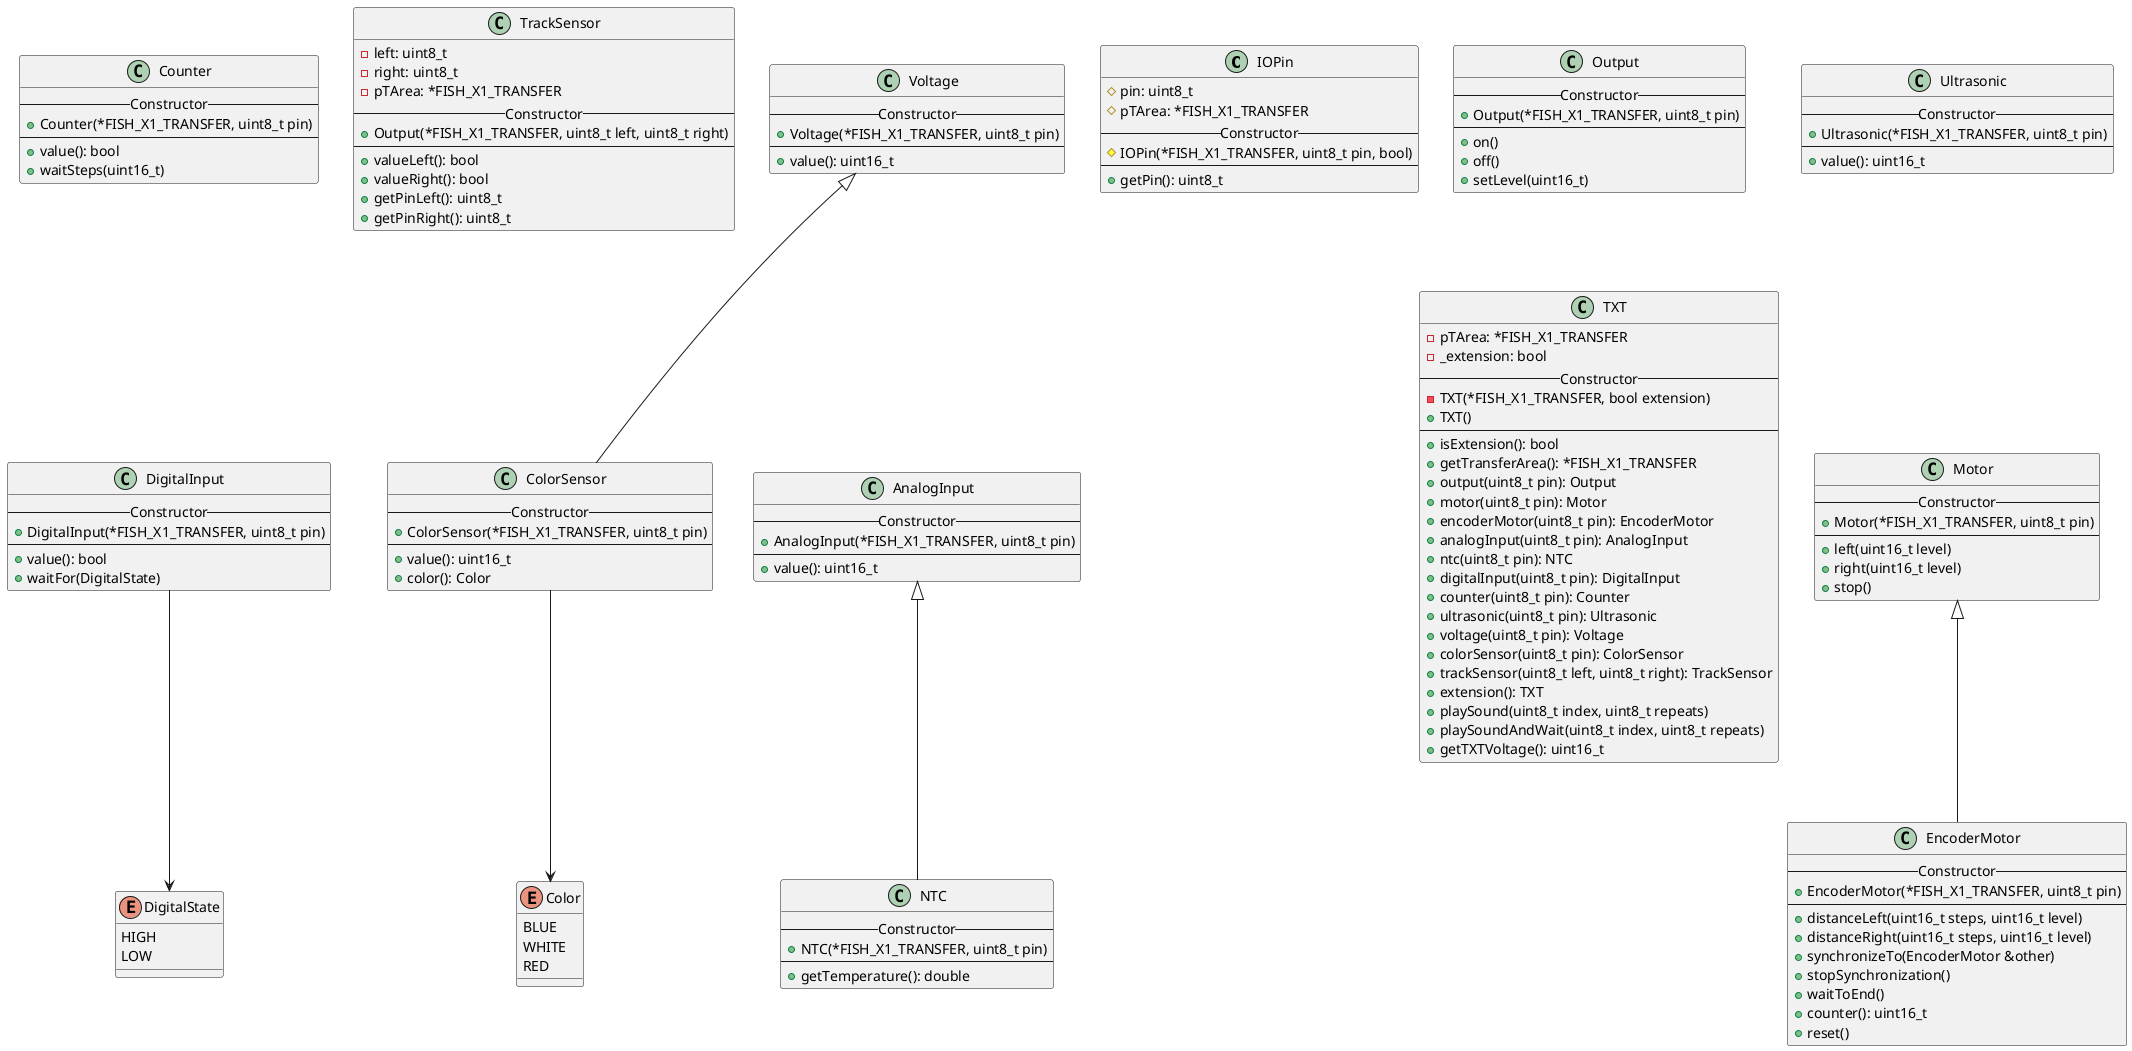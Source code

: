 @startuml low-level-api

class IOPin {
    #pin: uint8_t
    #pTArea: *FISH_X1_TRANSFER
    --Constructor--
    #IOPin(*FISH_X1_TRANSFER, uint8_t pin, bool)
    ----
    +getPin(): uint8_t
}

class Output {
    --Constructor--
    +Output(*FISH_X1_TRANSFER, uint8_t pin)
    ----
    +on()
    +off()
    +setLevel(uint16_t)
}

class DigitalInput {
    --Constructor--
    +DigitalInput(*FISH_X1_TRANSFER, uint8_t pin)
    ----
    +value(): bool
    +waitFor(DigitalState)
}

class Counter {
    --Constructor--
    +Counter(*FISH_X1_TRANSFER, uint8_t pin)
    ----
    +value(): bool
    +waitSteps(uint16_t)
}

class AnalogInput {
    --Constructor--
    +AnalogInput(*FISH_X1_TRANSFER, uint8_t pin)
    ----
    +value(): uint16_t
}

class NTC {
    --Constructor--
    +NTC(*FISH_X1_TRANSFER, uint8_t pin)
    ----
    +getTemperature(): double
}

class Ultrasonic {
    --Constructor--
    +Ultrasonic(*FISH_X1_TRANSFER, uint8_t pin)
    ----
    +value(): uint16_t
}

class ColorSensor {
    --Constructor--
    +ColorSensor(*FISH_X1_TRANSFER, uint8_t pin)
    ----
    +value(): uint16_t
    +color(): Color
}

class Voltage {
    --Constructor--
    +Voltage(*FISH_X1_TRANSFER, uint8_t pin)
    ----
    +value(): uint16_t
}

class TrackSensor {
    -left: uint8_t
    -right: uint8_t
    -pTArea: *FISH_X1_TRANSFER
    --Constructor--
    +Output(*FISH_X1_TRANSFER, uint8_t left, uint8_t right)
    ----
    +valueLeft(): bool
    +valueRight(): bool
    +getPinLeft(): uint8_t
    +getPinRight(): uint8_t
}

class Motor {
    --Constructor--
    +Motor(*FISH_X1_TRANSFER, uint8_t pin)
    ----
    +left(uint16_t level)
    +right(uint16_t level)
    +stop()
}

class EncoderMotor {
    --Constructor--
    +EncoderMotor(*FISH_X1_TRANSFER, uint8_t pin)
    ----
    +distanceLeft(uint16_t steps, uint16_t level)
    +distanceRight(uint16_t steps, uint16_t level)
    +synchronizeTo(EncoderMotor &other)
    +stopSynchronization()
    +waitToEnd()
    +counter(): uint16_t
    +reset()
}

class TXT {
    -pTArea: *FISH_X1_TRANSFER
    -_extension: bool
    --Constructor--
    -TXT(*FISH_X1_TRANSFER, bool extension)
    +TXT()
    ----
    +isExtension(): bool
    +getTransferArea(): *FISH_X1_TRANSFER
    +output(uint8_t pin): Output
    +motor(uint8_t pin): Motor
    +encoderMotor(uint8_t pin): EncoderMotor
    +analogInput(uint8_t pin): AnalogInput
    +ntc(uint8_t pin): NTC
    +digitalInput(uint8_t pin): DigitalInput
    +counter(uint8_t pin): Counter
    +ultrasonic(uint8_t pin): Ultrasonic
    +voltage(uint8_t pin): Voltage
    +colorSensor(uint8_t pin): ColorSensor
    +trackSensor(uint8_t left, uint8_t right): TrackSensor
    +extension(): TXT
    +playSound(uint8_t index, uint8_t repeats)
    +playSoundAndWait(uint8_t index, uint8_t repeats)
    +getTXTVoltage(): uint16_t
}

enum Color {
    BLUE
    WHITE
    RED
}

enum DigitalState {
    HIGH
    LOW
}

AnalogInput <|-- NTC
Voltage <|-- ColorSensor
Motor <|-- EncoderMotor

ColorSensor --> Color
DigitalInput --> DigitalState

Voltage -[hidden]-> AnalogInput
TrackSensor -[hidden]-> ColorSensor
Counter -[hidden]-> DigitalInput
Ultrasonic -[hidden]-> Motor
Output -[hidden]-> TXT
Counter -[hidden]> TrackSensor
@enduml

IOPin <|-- DigitalInput
IOPin <|-- Motor
IOPin <|-- Voltage
IOPin <|-- AnalogInput
IOPin <|-- Ultrasonic
IOPin <|-- Output
IOPin <|-- Counter
IOPin <|-- ColorSensor

TXT --> Output
TXT --> Motor
TXT --> EncoderMotor
TXT --> AnalogInput
TXT --> NTC
TXT --> DigitalInput
TXT --> Counter
TXT --> Ultrasonic
TXT --> Voltage
TXT --> ColorSensor
TXT --> TrackSensor

@startuml high-level-api
enum AxisState {
    UNREFERENCED
    READY
    LEFT
    RIGHT
}

enum ButtonMode {
    CLOSER
    OPENER
}

abstract PosAxis {
    +getPos(): uint16_t
    +reference()
    +referenceAsync(): std::thread
    +moveAbsolut(uint16_t destination): bool
    +moveAbsolutAsync(uint16_t destination): std::thread
    +moveRelative(int16_t distance): bool
    +moveRelativeAsync(int16_t distance): std::thread
    +stop()
    +setSpeed(uint16_t speed)
    +getState(): AxisState
    +getRefButtonMode(): ButtonMode
    +setRefButtonMode(ButtonMode mode)
}

class AxisEM {
    -em: EncoderMotor
    -ref: DigitalInput
    -pos: uint16_t
    -dest: uint16_t
    -maxPos: uint16_t
    -speed: uint16_t
    -state: AxisState
    -mode: ButtonMode
    --Constructor--
    #AxisEM(TXT, uint8_t motor, uint8_t ref, ButtonMode, uint16_t max)
    ----
    -drive()
}

class AxisXS {
    -m: Motor
    -ref: DigitalInput
    -counter: DigitalInput
    -pos: uint16_t
    -dest: uint16_t
    -maxPos: uint16_t
    -speed: uint16_t
    -state: AxisState
    -mode: ButtonMode
    --Constructor--
    #AxisXS(TXT, uint8_t motor, uint8_t ref, uint8_t cnt ButtonMode, uint16_t max)
    ----
    -drive()
}

class NRefAxis {
    #m: Motor
    #speed: uint16_t
    #postitions: std::vector<std::pair<DigitalInput, ButtonMode>>
    #state: AxisState
    #lastpos: uint8_t
    --Constructor--
    #NRefAxis(TXT, uint8_t motor, uint8_t ref, std::vector<uint8_t> pos)
    ----
    +reference()
    +referenceAsync(): std::thread
    +isPos(uint8_t pos): bool
    +pos(uint8_t pos)
    +posAsync(uint8_t pos): std::thread
    +setSpeed(uint16_t speed_)
    +setButtonMode(uint8_t, ButtonMode mode)
}

class TwoRefAxis {
    --Constructor--
    #TwoRefAxis(TXT, uint8_t motor, uint8_t pos1, uint8_t pos2, ButtonMode, ButtonMode)
    ----
    +pos1()
    +pos2()
    +pos1Async(): std::thread
    +pos2Async(): std::thread
    +isPos1(): bool
    +isPos2(): bool
}

PosAxis <|-- AxisEM
PosAxis <|-- AxisXS
NRefAxis <|-- TwoRefAxis
ButtonMode <-- NRefAxis
AxisState <-- NRefAxis
AxisState <-- PosAxis
ButtonMode <-- PosAxis
@enduml
PosAxis -(0- AxisEM
PosAxis -(0- AxisXS

@startuml pos-axis-states
hide empty description
[*] --> UNREFERENCED
UNREFERENCED --> READY : Referenzpunkt erreicht

READY -left-> LEFT : Bewegung nach links
READY -right-> RIGHT : Bewegung nach rechts

LEFT -right-> READY : stop() oder Ziel erreicht
RIGHT -left-> READY : stop() oder Ziel erreicht
@enduml

@startuml two-ref-axis-states
hide empty description
[*] --> UNREFERENCED
UNREFERENCED --> READY : Referenzpunkt erreicht
UNREFERENCED --> LEFT : pos1()
UNREFERENCED --> RIGHT : pos2()

READY -left-> LEFT : pos1()
READY -right-> RIGHT : pos2()

LEFT -right-> READY : Position 1 erreicht
RIGHT -left-> READY : Position 2 erreicht
@enduml

@startuml decision-tree-color
start
if (value < 500) then (yes)
  :Color::WHITE;
elseif (value < 1300) then (yes)
  :Color::RED;
else ()
  :Color::BLUE;
endif
stop
@enduml
